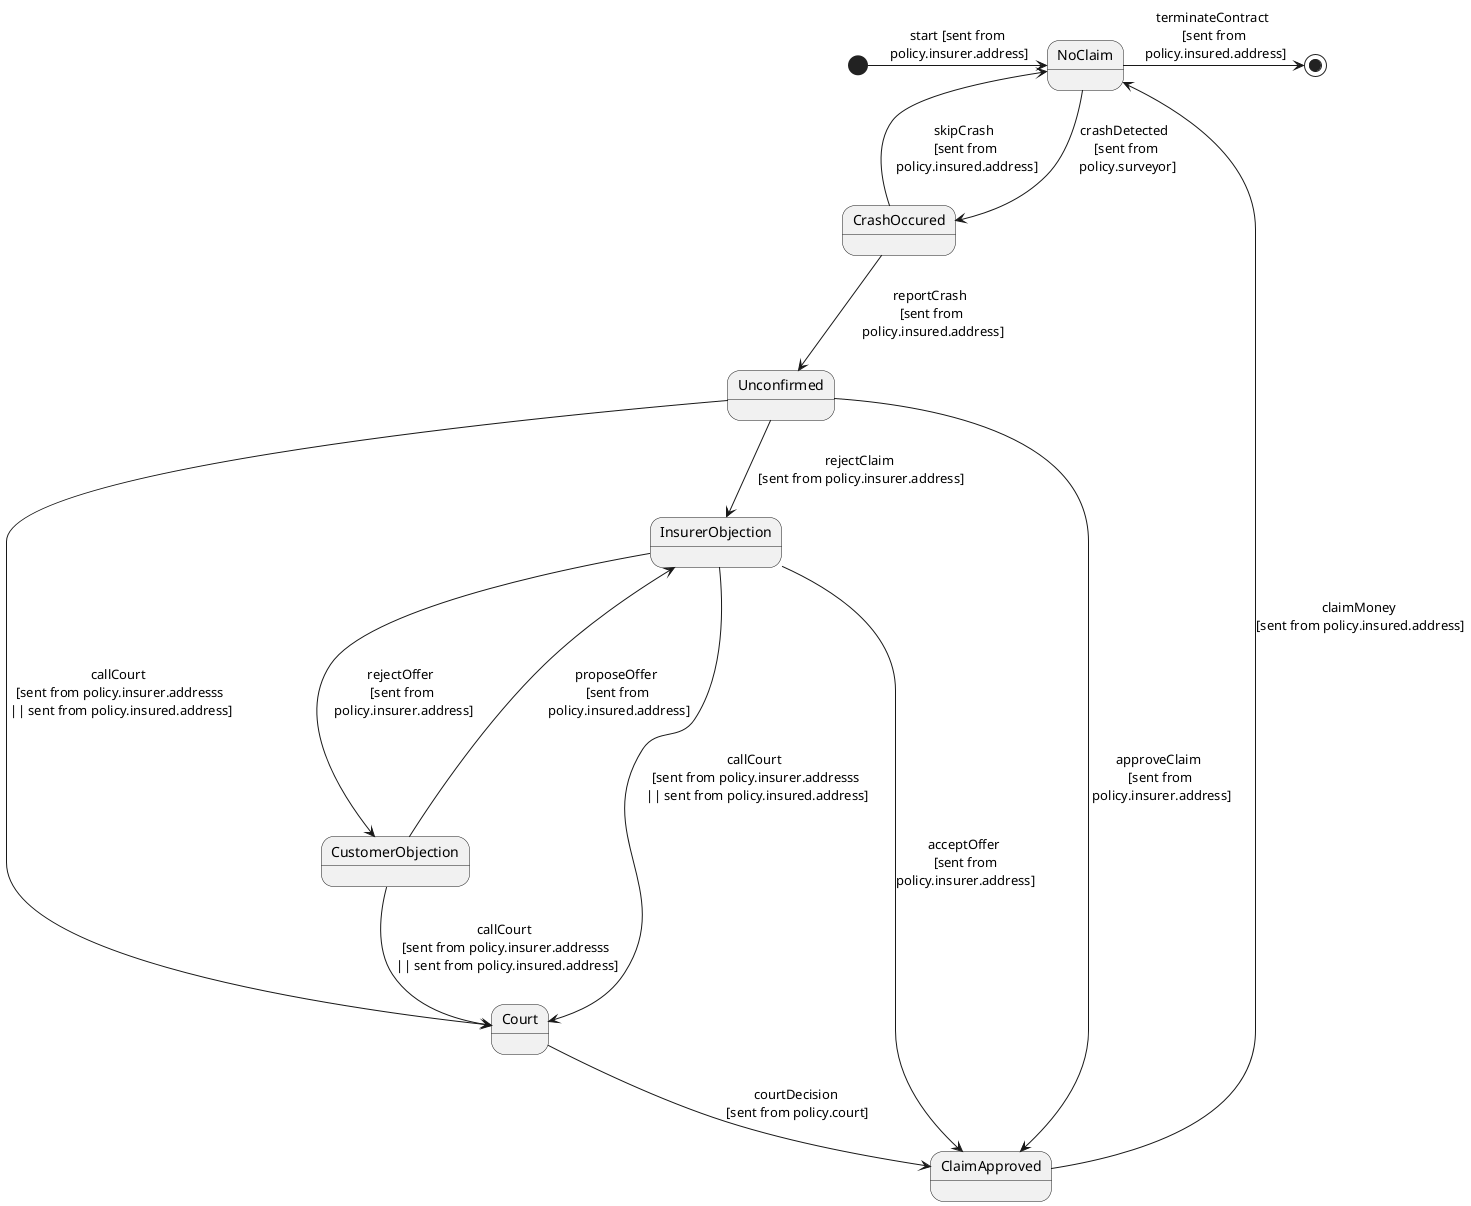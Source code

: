 @startuml PolicyContract
skinparam Monochrome true
skinparam Shadowing false

[*] -> NoClaim: start [sent from\n policy.insurer.address]
NoClaim --> CrashOccured: crashDetected \n[sent from\n policy.surveyor]
CrashOccured --> NoClaim: skipCrash \n[sent from\n policy.insured.address]
CrashOccured --> Unconfirmed: reportCrash \n[sent from\n policy.insured.address]
Unconfirmed -> ClaimApproved: approveClaim \n[sent from\n policy.insurer.address]
InsurerObjection -> ClaimApproved: acceptOffer \n[sent from\npolicy.insurer.address]
Unconfirmed --> InsurerObjection: rejectClaim \n[sent from policy.insurer.address]
InsurerObjection ---> CustomerObjection: rejectOffer \n[sent from\n policy.insurer.address]
CustomerObjection ---> InsurerObjection: proposeOffer \n[sent from\n policy.insured.address]


Unconfirmed --> Court: callCourt \n[sent from policy.insurer.addresss\n || sent from policy.insured.address]
InsurerObjection --> Court: callCourt \n[sent from policy.insurer.addresss\n || sent from policy.insured.address]
CustomerObjection --> Court: callCourt \n[sent from policy.insurer.addresss\n || sent from policy.insured.address]

Court --> ClaimApproved: courtDecision \n[sent from policy.court]
ClaimApproved --> NoClaim: claimMoney \n[sent from policy.insured.address]
NoClaim -> [*]: terminateContract \n[sent from\n policy.insured.address]


@enduml